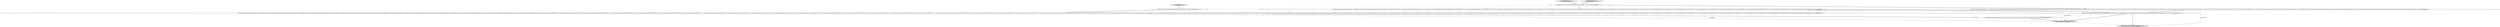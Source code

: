 digraph {
9 [style = filled, label = "STREAMS_CONFIG.put(StreamsConfig.APPLICATION_ID_CONFIG,appID + \"-multi-inner\")@@@3@@@['0', '0', '1']", fillcolor = white, shape = ellipse image = "AAA0AAABBB3BBB"];
6 [style = filled, label = "runTestWithDriver(expectedResult)@@@6@@@['0', '1', '0']", fillcolor = lightgray, shape = ellipse image = "AAA1AAABBB2BBB"];
11 [style = filled, label = "leftStream.join(rightStream,valueJoiner,JoinWindows.of(ofSeconds(10))).join(rightStream,valueJoiner,JoinWindows.of(ofSeconds(10))).to(OUTPUT_TOPIC)@@@5@@@['0', '0', '1']", fillcolor = white, shape = ellipse image = "AAA0AAABBB3BBB"];
0 [style = filled, label = "leftStream.map(MockMapper.noOpKeyValueMapper()).leftJoin(rightStream.flatMap(MockMapper.noOpFlatKeyValueMapper()).selectKey(MockMapper.selectKeyKeyValueMapper()),valueJoiner,JoinWindows.of(ofSeconds(10))).to(OUTPUT_TOPIC)@@@5@@@['1', '1', '0']", fillcolor = white, shape = ellipse image = "AAA0AAABBB1BBB"];
7 [style = filled, label = "testLeftRepartitioned['0', '1', '0']", fillcolor = lightgray, shape = diamond image = "AAA0AAABBB2BBB"];
3 [style = filled, label = "testLeftRepartitioned['1', '0', '0']", fillcolor = lightgray, shape = diamond image = "AAA0AAABBB1BBB"];
5 [style = filled, label = "final List<List<TestRecord<Long,String>>> expectedResult = Arrays.asList(null,null,Collections.singletonList(new TestRecord<>(ANY_UNIQUE_KEY,\"A-null\",null,3L)),Collections.singletonList(new TestRecord<>(ANY_UNIQUE_KEY,\"A-a\",null,4L)),Collections.singletonList(new TestRecord<>(ANY_UNIQUE_KEY,\"B-a\",null,5L)),Arrays.asList(new TestRecord<>(ANY_UNIQUE_KEY,\"A-b\",null,6L),new TestRecord<>(ANY_UNIQUE_KEY,\"B-b\",null,6L)),null,null,Arrays.asList(new TestRecord<>(ANY_UNIQUE_KEY,\"C-a\",null,9L),new TestRecord<>(ANY_UNIQUE_KEY,\"C-b\",null,9L)),Arrays.asList(new TestRecord<>(ANY_UNIQUE_KEY,\"A-c\",null,10L),new TestRecord<>(ANY_UNIQUE_KEY,\"B-c\",null,10L),new TestRecord<>(ANY_UNIQUE_KEY,\"C-c\",null,10L)),null,null,null,Arrays.asList(new TestRecord<>(ANY_UNIQUE_KEY,\"A-d\",null,14L),new TestRecord<>(ANY_UNIQUE_KEY,\"B-d\",null,14L),new TestRecord<>(ANY_UNIQUE_KEY,\"C-d\",null,14L)),Arrays.asList(new TestRecord<>(ANY_UNIQUE_KEY,\"D-a\",null,15L),new TestRecord<>(ANY_UNIQUE_KEY,\"D-b\",null,15L),new TestRecord<>(ANY_UNIQUE_KEY,\"D-c\",null,15L),new TestRecord<>(ANY_UNIQUE_KEY,\"D-d\",null,15L)))@@@4@@@['0', '1', '0']", fillcolor = white, shape = ellipse image = "AAA0AAABBB2BBB"];
1 [style = filled, label = "runTest(expectedResult)@@@6@@@['1', '0', '1']", fillcolor = lightgray, shape = ellipse image = "AAA0AAABBB1BBB"];
8 [style = filled, label = "testMultiInner['0', '0', '1']", fillcolor = lightgray, shape = diamond image = "AAA0AAABBB3BBB"];
10 [style = filled, label = "final List<List<KeyValueTimestamp<Long,String>>> expectedResult = Arrays.asList(null,null,null,Collections.singletonList(new KeyValueTimestamp<>(ANY_UNIQUE_KEY,\"A-a-a\",4L)),Collections.singletonList(new KeyValueTimestamp<>(ANY_UNIQUE_KEY,\"B-a-a\",5L)),Arrays.asList(new KeyValueTimestamp<>(ANY_UNIQUE_KEY,\"A-b-a\",6L),new KeyValueTimestamp<>(ANY_UNIQUE_KEY,\"B-b-a\",6L),new KeyValueTimestamp<>(ANY_UNIQUE_KEY,\"A-a-b\",6L),new KeyValueTimestamp<>(ANY_UNIQUE_KEY,\"B-a-b\",6L),new KeyValueTimestamp<>(ANY_UNIQUE_KEY,\"A-b-b\",6L),new KeyValueTimestamp<>(ANY_UNIQUE_KEY,\"B-b-b\",6L)),null,null,Arrays.asList(new KeyValueTimestamp<>(ANY_UNIQUE_KEY,\"C-a-a\",9L),new KeyValueTimestamp<>(ANY_UNIQUE_KEY,\"C-a-b\",9L),new KeyValueTimestamp<>(ANY_UNIQUE_KEY,\"C-b-a\",9L),new KeyValueTimestamp<>(ANY_UNIQUE_KEY,\"C-b-b\",9L)),Arrays.asList(new KeyValueTimestamp<>(ANY_UNIQUE_KEY,\"A-c-a\",10L),new KeyValueTimestamp<>(ANY_UNIQUE_KEY,\"A-c-b\",10L),new KeyValueTimestamp<>(ANY_UNIQUE_KEY,\"B-c-a\",10L),new KeyValueTimestamp<>(ANY_UNIQUE_KEY,\"B-c-b\",10L),new KeyValueTimestamp<>(ANY_UNIQUE_KEY,\"C-c-a\",10L),new KeyValueTimestamp<>(ANY_UNIQUE_KEY,\"C-c-b\",10L),new KeyValueTimestamp<>(ANY_UNIQUE_KEY,\"A-a-c\",10L),new KeyValueTimestamp<>(ANY_UNIQUE_KEY,\"B-a-c\",10L),new KeyValueTimestamp<>(ANY_UNIQUE_KEY,\"A-b-c\",10L),new KeyValueTimestamp<>(ANY_UNIQUE_KEY,\"B-b-c\",10L),new KeyValueTimestamp<>(ANY_UNIQUE_KEY,\"C-a-c\",10L),new KeyValueTimestamp<>(ANY_UNIQUE_KEY,\"C-b-c\",10L),new KeyValueTimestamp<>(ANY_UNIQUE_KEY,\"A-c-c\",10L),new KeyValueTimestamp<>(ANY_UNIQUE_KEY,\"B-c-c\",10L),new KeyValueTimestamp<>(ANY_UNIQUE_KEY,\"C-c-c\",10L)),null,null,null,Arrays.asList(new KeyValueTimestamp<>(ANY_UNIQUE_KEY,\"A-d-a\",14L),new KeyValueTimestamp<>(ANY_UNIQUE_KEY,\"A-d-b\",14L),new KeyValueTimestamp<>(ANY_UNIQUE_KEY,\"A-d-c\",14L),new KeyValueTimestamp<>(ANY_UNIQUE_KEY,\"B-d-a\",14L),new KeyValueTimestamp<>(ANY_UNIQUE_KEY,\"B-d-b\",14L),new KeyValueTimestamp<>(ANY_UNIQUE_KEY,\"B-d-c\",14L),new KeyValueTimestamp<>(ANY_UNIQUE_KEY,\"C-d-a\",14L),new KeyValueTimestamp<>(ANY_UNIQUE_KEY,\"C-d-b\",14L),new KeyValueTimestamp<>(ANY_UNIQUE_KEY,\"C-d-c\",14L),new KeyValueTimestamp<>(ANY_UNIQUE_KEY,\"A-a-d\",14L),new KeyValueTimestamp<>(ANY_UNIQUE_KEY,\"B-a-d\",14L),new KeyValueTimestamp<>(ANY_UNIQUE_KEY,\"A-b-d\",14L),new KeyValueTimestamp<>(ANY_UNIQUE_KEY,\"B-b-d\",14L),new KeyValueTimestamp<>(ANY_UNIQUE_KEY,\"C-a-d\",14L),new KeyValueTimestamp<>(ANY_UNIQUE_KEY,\"C-b-d\",14L),new KeyValueTimestamp<>(ANY_UNIQUE_KEY,\"A-c-d\",14L),new KeyValueTimestamp<>(ANY_UNIQUE_KEY,\"B-c-d\",14L),new KeyValueTimestamp<>(ANY_UNIQUE_KEY,\"C-c-d\",14L),new KeyValueTimestamp<>(ANY_UNIQUE_KEY,\"A-d-d\",14L),new KeyValueTimestamp<>(ANY_UNIQUE_KEY,\"B-d-d\",14L),new KeyValueTimestamp<>(ANY_UNIQUE_KEY,\"C-d-d\",14L)),Arrays.asList(new KeyValueTimestamp<>(ANY_UNIQUE_KEY,\"D-a-a\",15L),new KeyValueTimestamp<>(ANY_UNIQUE_KEY,\"D-a-b\",15L),new KeyValueTimestamp<>(ANY_UNIQUE_KEY,\"D-a-c\",15L),new KeyValueTimestamp<>(ANY_UNIQUE_KEY,\"D-a-d\",15L),new KeyValueTimestamp<>(ANY_UNIQUE_KEY,\"D-b-a\",15L),new KeyValueTimestamp<>(ANY_UNIQUE_KEY,\"D-b-b\",15L),new KeyValueTimestamp<>(ANY_UNIQUE_KEY,\"D-b-c\",15L),new KeyValueTimestamp<>(ANY_UNIQUE_KEY,\"D-b-d\",15L),new KeyValueTimestamp<>(ANY_UNIQUE_KEY,\"D-c-a\",15L),new KeyValueTimestamp<>(ANY_UNIQUE_KEY,\"D-c-b\",15L),new KeyValueTimestamp<>(ANY_UNIQUE_KEY,\"D-c-c\",15L),new KeyValueTimestamp<>(ANY_UNIQUE_KEY,\"D-c-d\",15L),new KeyValueTimestamp<>(ANY_UNIQUE_KEY,\"D-d-a\",15L),new KeyValueTimestamp<>(ANY_UNIQUE_KEY,\"D-d-b\",15L),new KeyValueTimestamp<>(ANY_UNIQUE_KEY,\"D-d-c\",15L),new KeyValueTimestamp<>(ANY_UNIQUE_KEY,\"D-d-d\",15L)))@@@4@@@['0', '0', '1']", fillcolor = white, shape = ellipse image = "AAA0AAABBB3BBB"];
4 [style = filled, label = "final List<List<KeyValueTimestamp<Long,String>>> expectedResult = Arrays.asList(null,null,Collections.singletonList(new KeyValueTimestamp<>(ANY_UNIQUE_KEY,\"A-null\",3L)),Collections.singletonList(new KeyValueTimestamp<>(ANY_UNIQUE_KEY,\"A-a\",4L)),Collections.singletonList(new KeyValueTimestamp<>(ANY_UNIQUE_KEY,\"B-a\",5L)),Arrays.asList(new KeyValueTimestamp<>(ANY_UNIQUE_KEY,\"A-b\",6L),new KeyValueTimestamp<>(ANY_UNIQUE_KEY,\"B-b\",6L)),null,null,Arrays.asList(new KeyValueTimestamp<>(ANY_UNIQUE_KEY,\"C-a\",9L),new KeyValueTimestamp<>(ANY_UNIQUE_KEY,\"C-b\",9L)),Arrays.asList(new KeyValueTimestamp<>(ANY_UNIQUE_KEY,\"A-c\",10L),new KeyValueTimestamp<>(ANY_UNIQUE_KEY,\"B-c\",10L),new KeyValueTimestamp<>(ANY_UNIQUE_KEY,\"C-c\",10L)),null,null,null,Arrays.asList(new KeyValueTimestamp<>(ANY_UNIQUE_KEY,\"A-d\",14L),new KeyValueTimestamp<>(ANY_UNIQUE_KEY,\"B-d\",14L),new KeyValueTimestamp<>(ANY_UNIQUE_KEY,\"C-d\",14L)),Arrays.asList(new KeyValueTimestamp<>(ANY_UNIQUE_KEY,\"D-a\",15L),new KeyValueTimestamp<>(ANY_UNIQUE_KEY,\"D-b\",15L),new KeyValueTimestamp<>(ANY_UNIQUE_KEY,\"D-c\",15L),new KeyValueTimestamp<>(ANY_UNIQUE_KEY,\"D-d\",15L)))@@@4@@@['1', '0', '0']", fillcolor = white, shape = ellipse image = "AAA0AAABBB1BBB"];
2 [style = filled, label = "STREAMS_CONFIG.put(StreamsConfig.APPLICATION_ID_CONFIG,appID + \"-left-repartitioned\")@@@3@@@['1', '1', '0']", fillcolor = white, shape = ellipse image = "AAA0AAABBB1BBB"];
0->6 [style = bold, label=""];
0->1 [style = bold, label=""];
9->10 [style = bold, label=""];
2->9 [style = dashed, label="0"];
5->0 [style = bold, label=""];
1->6 [style = dashed, label="0"];
0->11 [style = dashed, label="0"];
5->6 [style = solid, label="expectedResult"];
11->1 [style = bold, label=""];
10->11 [style = bold, label=""];
2->4 [style = bold, label=""];
8->9 [style = bold, label=""];
4->1 [style = solid, label="expectedResult"];
10->1 [style = solid, label="expectedResult"];
3->2 [style = bold, label=""];
4->0 [style = bold, label=""];
2->5 [style = bold, label=""];
7->2 [style = bold, label=""];
}
